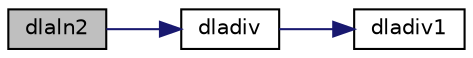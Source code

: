 digraph "dlaln2"
{
 // LATEX_PDF_SIZE
  edge [fontname="Helvetica",fontsize="10",labelfontname="Helvetica",labelfontsize="10"];
  node [fontname="Helvetica",fontsize="10",shape=record];
  rankdir="LR";
  Node1 [label="dlaln2",height=0.2,width=0.4,color="black", fillcolor="grey75", style="filled", fontcolor="black",tooltip="DLALN2 solves a 1-by-1 or 2-by-2 linear system of equations of the specified form."];
  Node1 -> Node2 [color="midnightblue",fontsize="10",style="solid",fontname="Helvetica"];
  Node2 [label="dladiv",height=0.2,width=0.4,color="black", fillcolor="white", style="filled",URL="$dladiv_8f.html#ad1c0279ec29e8ac222f1e319f4144fcb",tooltip="DLADIV performs complex division in real arithmetic, avoiding unnecessary overflow."];
  Node2 -> Node3 [color="midnightblue",fontsize="10",style="solid",fontname="Helvetica"];
  Node3 [label="dladiv1",height=0.2,width=0.4,color="black", fillcolor="white", style="filled",URL="$dladiv_8f.html#a690ca51f259260f1c838fcf2d550540d",tooltip=" "];
}
